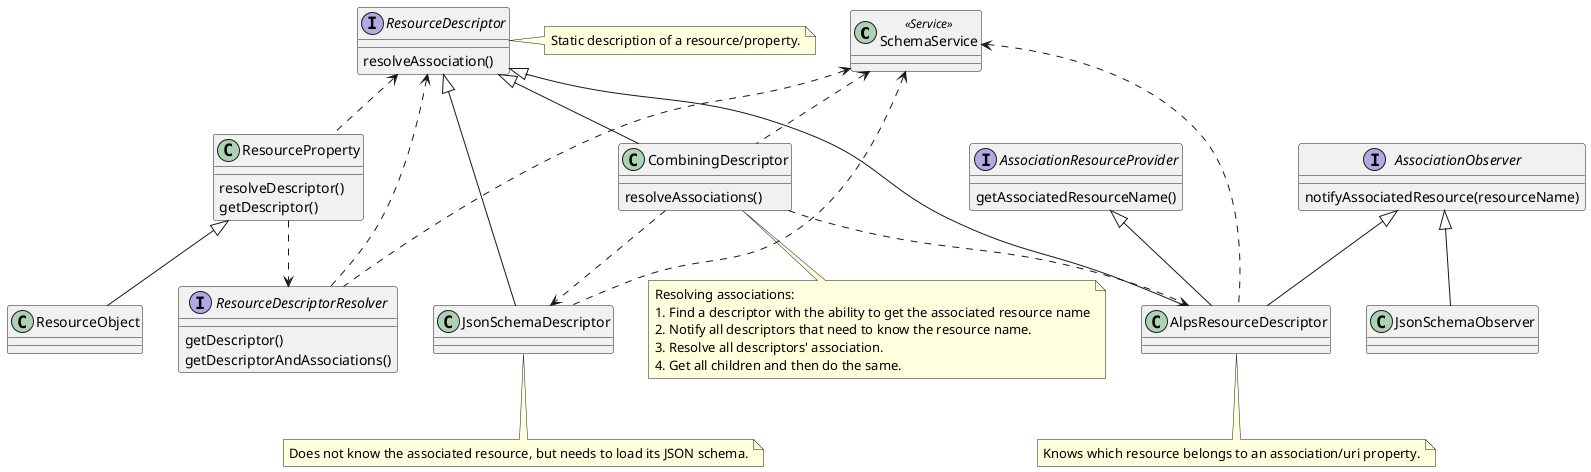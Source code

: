@startuml
class SchemaService<<Service>>
interface ResourceDescriptorResolver {
    getDescriptor()
    getDescriptorAndAssociations()
}
interface ResourceDescriptor {
    resolveAssociation()
}
class CombiningDescriptor {
    resolveAssociations()
}
class ResourceObject
class ResourceProperty {
    resolveDescriptor()
    getDescriptor()
}
class JsonSchemaDescriptor {
}
class AlpsResourceDescriptor {
}
interface AssociationObserver {
    notifyAssociatedResource(resourceName)
}
interface AssociationResourceProvider {
    getAssociatedResourceName()
}

SchemaService <.. ResourceDescriptorResolver
SchemaService <.. CombiningDescriptor
SchemaService <.. JsonSchemaDescriptor
SchemaService <.. AlpsResourceDescriptor

ResourceProperty <|-- ResourceObject
ResourceProperty ..> ResourceDescriptorResolver

ResourceDescriptor <.. ResourceProperty
ResourceDescriptor <|-- JsonSchemaDescriptor
ResourceDescriptor <|-- AlpsResourceDescriptor
ResourceDescriptor <|-- CombiningDescriptor
ResourceDescriptor <.. ResourceDescriptorResolver

CombiningDescriptor ..> JsonSchemaDescriptor
CombiningDescriptor ..> AlpsResourceDescriptor

AssociationObserver <|-- JsonSchemaObserver
AssociationObserver <|-- AlpsResourceDescriptor
AssociationResourceProvider <|-- AlpsResourceDescriptor

note right of ResourceDescriptor
    Static description of a resource/property.
end note

note bottom of CombiningDescriptor
    Resolving associations:
    1. Find a descriptor with the ability to get the associated resource name
    2. Notify all descriptors that need to know the resource name.
    3. Resolve all descriptors' association.
    4. Get all children and then do the same.
end note

note bottom of AlpsResourceDescriptor
    Knows which resource belongs to an association/uri property.
end note

note bottom of JsonSchemaDescriptor
    Does not know the associated resource, but needs to load its JSON schema.
end note

@enduml
